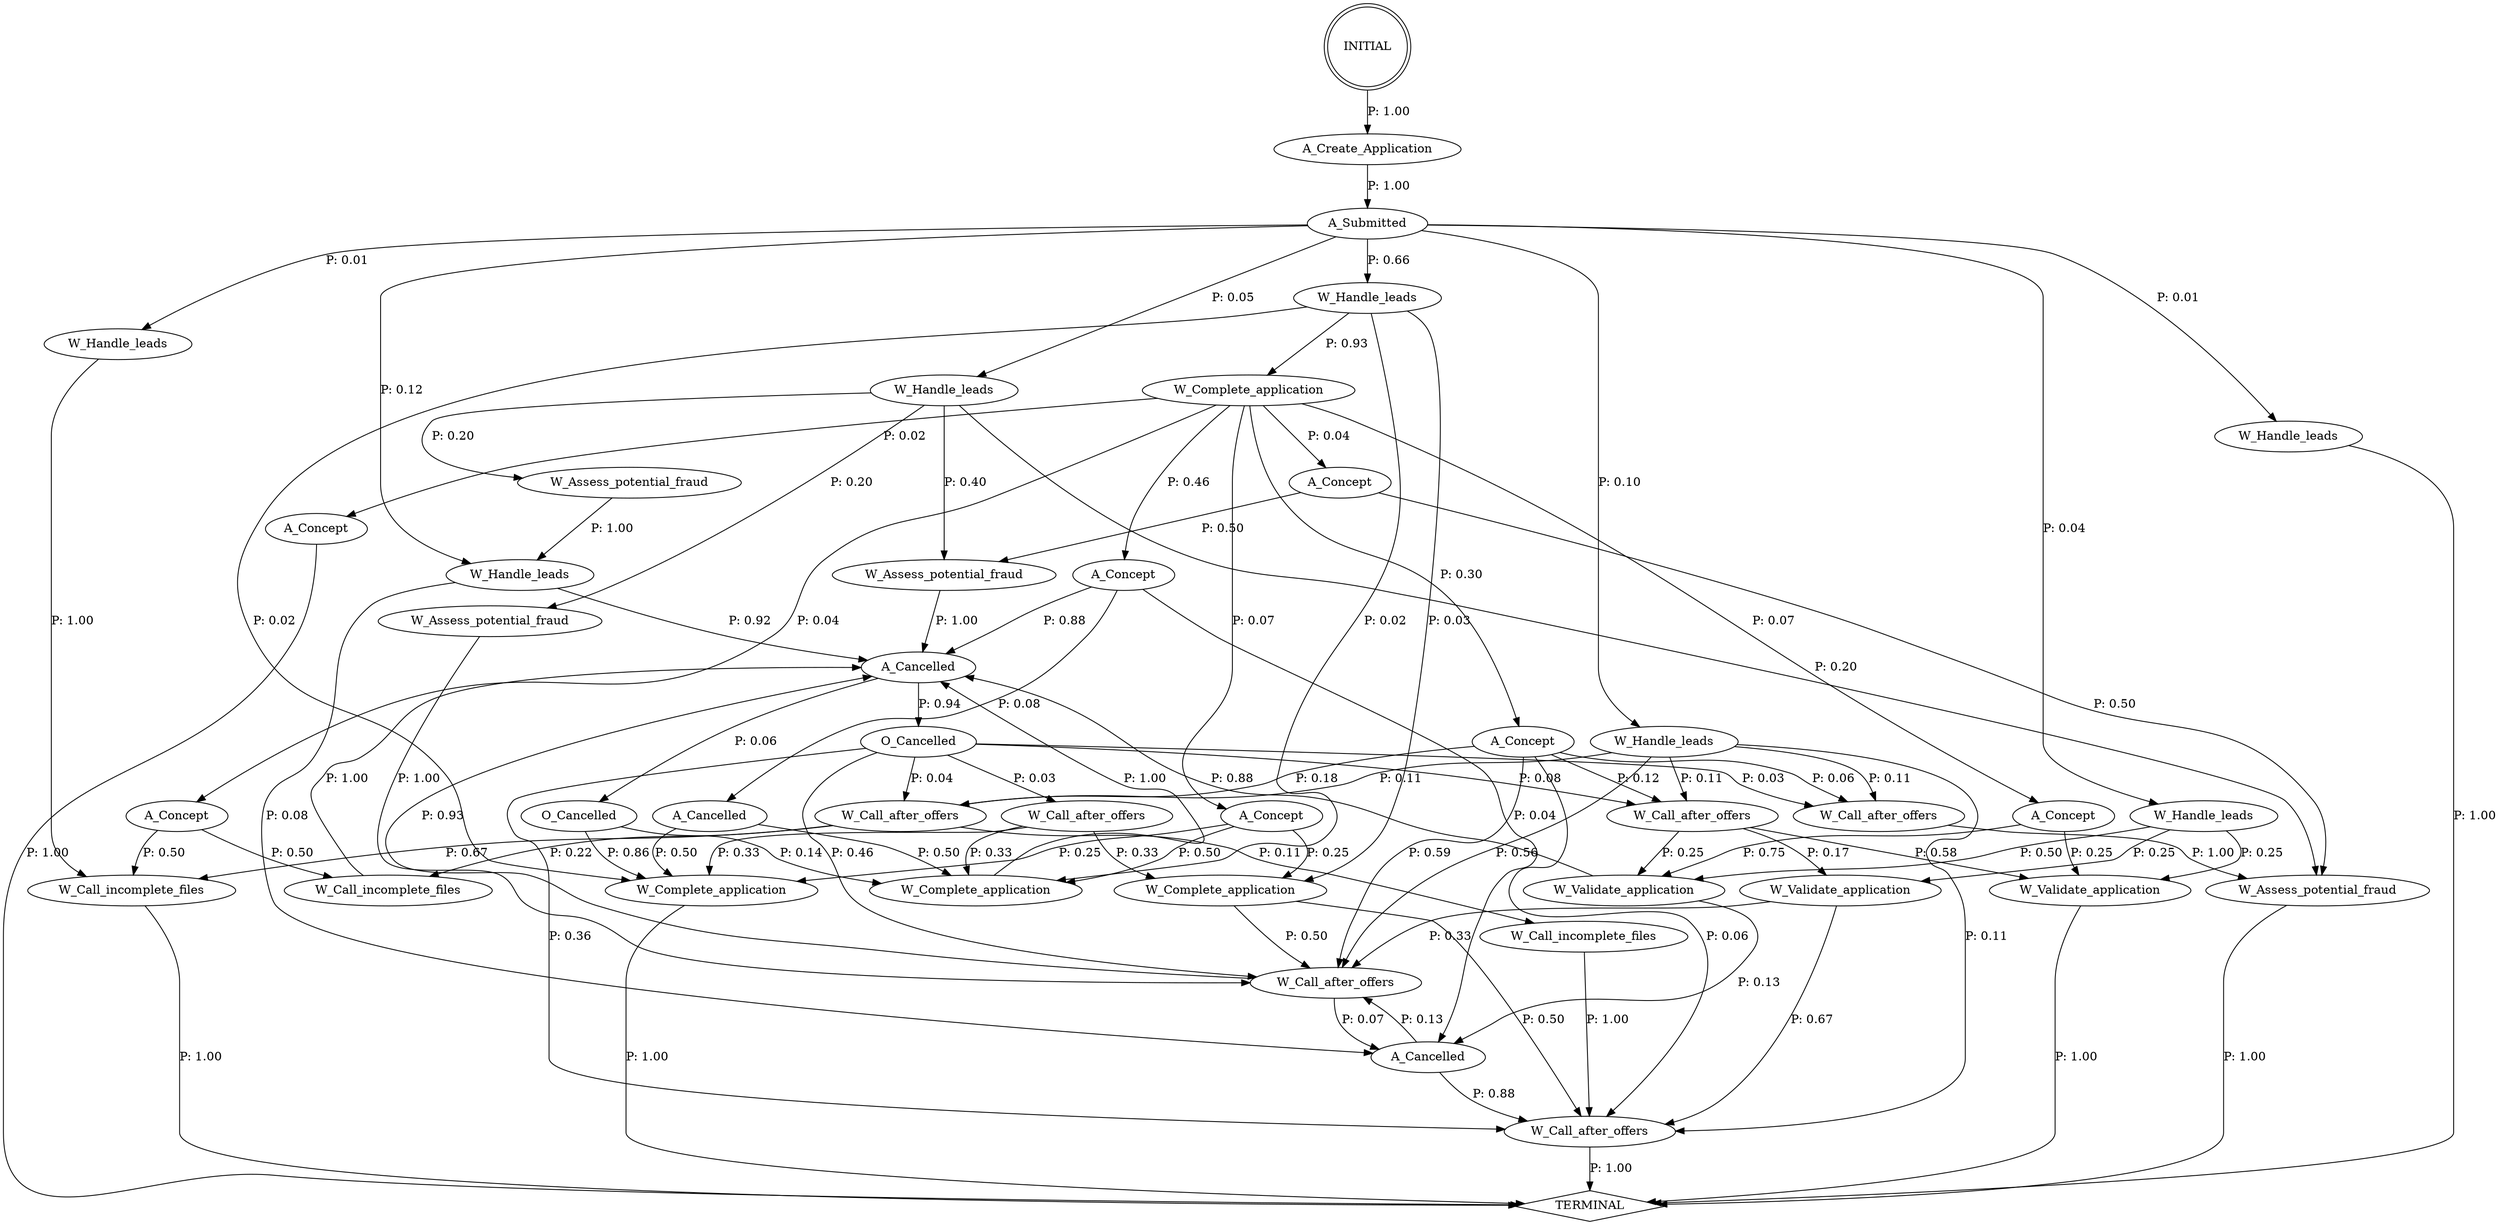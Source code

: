 digraph G {
  0 [label="A_Cancelled"];
  1 [label="A_Cancelled"];
  2 [label="A_Cancelled"];
  3 [label="A_Concept"];
  4 [label="A_Concept"];
  5 [label="A_Concept"];
  6 [label="A_Concept"];
  7 [label="A_Concept"];
  8 [label="A_Concept"];
  9 [label="A_Concept"];
  10 [label="A_Create_Application"];
  11 [label="A_Submitted"];
  12 [label="O_Cancelled"];
  13 [label="O_Cancelled"];
  14 [label="W_Assess_potential_fraud"];
  15 [label="W_Assess_potential_fraud"];
  16 [label="W_Assess_potential_fraud"];
  17 [label="W_Assess_potential_fraud"];
  18 [label="W_Call_after_offers"];
  19 [label="W_Call_after_offers"];
  20 [label="W_Call_after_offers"];
  21 [label="W_Call_after_offers"];
  22 [label="W_Call_after_offers"];
  23 [label="W_Call_after_offers"];
  24 [label="W_Call_incomplete_files"];
  25 [label="W_Call_incomplete_files"];
  26 [label="W_Call_incomplete_files"];
  27 [label="W_Complete_application"];
  28 [label="W_Complete_application"];
  29 [label="W_Complete_application"];
  30 [label="W_Complete_application"];
  31 [label="W_Handle_leads"];
  32 [label="W_Handle_leads"];
  33 [label="W_Handle_leads"];
  34 [label="W_Handle_leads"];
  35 [label="W_Handle_leads"];
  36 [label="W_Handle_leads"];
  37 [label="W_Handle_leads"];
  38 [label="W_Validate_application"];
  39 [label="W_Validate_application"];
  40 [label="W_Validate_application"];
  41 [label="TERMINAL",shape=diamond];
  42 [label="INITIAL",shape=doublecircle];
0->12 [label="P: 0.06"];
0->13 [label="P: 0.94"];
1->20 [label="P: 0.13"];
1->19 [label="P: 0.88"];
2->28 [label="P: 0.50"];
2->27 [label="P: 0.50"];
3->41 [label="P: 1.00"];
4->14 [label="P: 0.50"];
4->17 [label="P: 0.50"];
5->24 [label="P: 0.50"];
5->26 [label="P: 0.50"];
6->38 [label="P: 0.25"];
6->39 [label="P: 0.75"];
7->1 [label="P: 0.04"];
7->2 [label="P: 0.08"];
7->0 [label="P: 0.88"];
8->28 [label="P: 0.25"];
8->29 [label="P: 0.25"];
8->27 [label="P: 0.50"];
9->19 [label="P: 0.06"];
9->18 [label="P: 0.06"];
9->23 [label="P: 0.12"];
9->21 [label="P: 0.18"];
9->20 [label="P: 0.59"];
10->11 [label="P: 1.00"];
11->31 [label="P: 0.01"];
11->32 [label="P: 0.01"];
11->34 [label="P: 0.04"];
11->35 [label="P: 0.05"];
11->37 [label="P: 0.10"];
11->33 [label="P: 0.12"];
11->36 [label="P: 0.66"];
12->27 [label="P: 0.14"];
12->28 [label="P: 0.86"];
13->22 [label="P: 0.03"];
13->18 [label="P: 0.03"];
13->21 [label="P: 0.04"];
13->23 [label="P: 0.08"];
13->19 [label="P: 0.36"];
13->20 [label="P: 0.46"];
14->0 [label="P: 1.00"];
15->20 [label="P: 1.00"];
16->33 [label="P: 1.00"];
17->41 [label="P: 1.00"];
18->17 [label="P: 1.00"];
19->41 [label="P: 1.00"];
20->1 [label="P: 0.07"];
20->0 [label="P: 0.93"];
21->25 [label="P: 0.11"];
21->24 [label="P: 0.22"];
21->26 [label="P: 0.67"];
22->28 [label="P: 0.33"];
22->29 [label="P: 0.33"];
22->27 [label="P: 0.33"];
23->40 [label="P: 0.17"];
23->39 [label="P: 0.25"];
23->38 [label="P: 0.58"];
24->0 [label="P: 1.00"];
25->19 [label="P: 1.00"];
26->41 [label="P: 1.00"];
27->0 [label="P: 1.00"];
28->41 [label="P: 1.00"];
29->20 [label="P: 0.50"];
29->19 [label="P: 0.50"];
30->3 [label="P: 0.02"];
30->4 [label="P: 0.04"];
30->5 [label="P: 0.04"];
30->6 [label="P: 0.07"];
30->8 [label="P: 0.07"];
30->9 [label="P: 0.30"];
30->7 [label="P: 0.46"];
31->26 [label="P: 1.00"];
32->41 [label="P: 1.00"];
33->1 [label="P: 0.08"];
33->0 [label="P: 0.92"];
34->40 [label="P: 0.25"];
34->38 [label="P: 0.25"];
34->39 [label="P: 0.50"];
35->16 [label="P: 0.20"];
35->15 [label="P: 0.20"];
35->17 [label="P: 0.20"];
35->14 [label="P: 0.40"];
36->28 [label="P: 0.02"];
36->27 [label="P: 0.02"];
36->29 [label="P: 0.03"];
36->30 [label="P: 0.93"];
37->21 [label="P: 0.11"];
37->19 [label="P: 0.11"];
37->23 [label="P: 0.11"];
37->18 [label="P: 0.11"];
37->20 [label="P: 0.56"];
38->41 [label="P: 1.00"];
39->1 [label="P: 0.13"];
39->0 [label="P: 0.88"];
40->20 [label="P: 0.33"];
40->19 [label="P: 0.67"];
42->10 [label="P: 1.00"];
}
